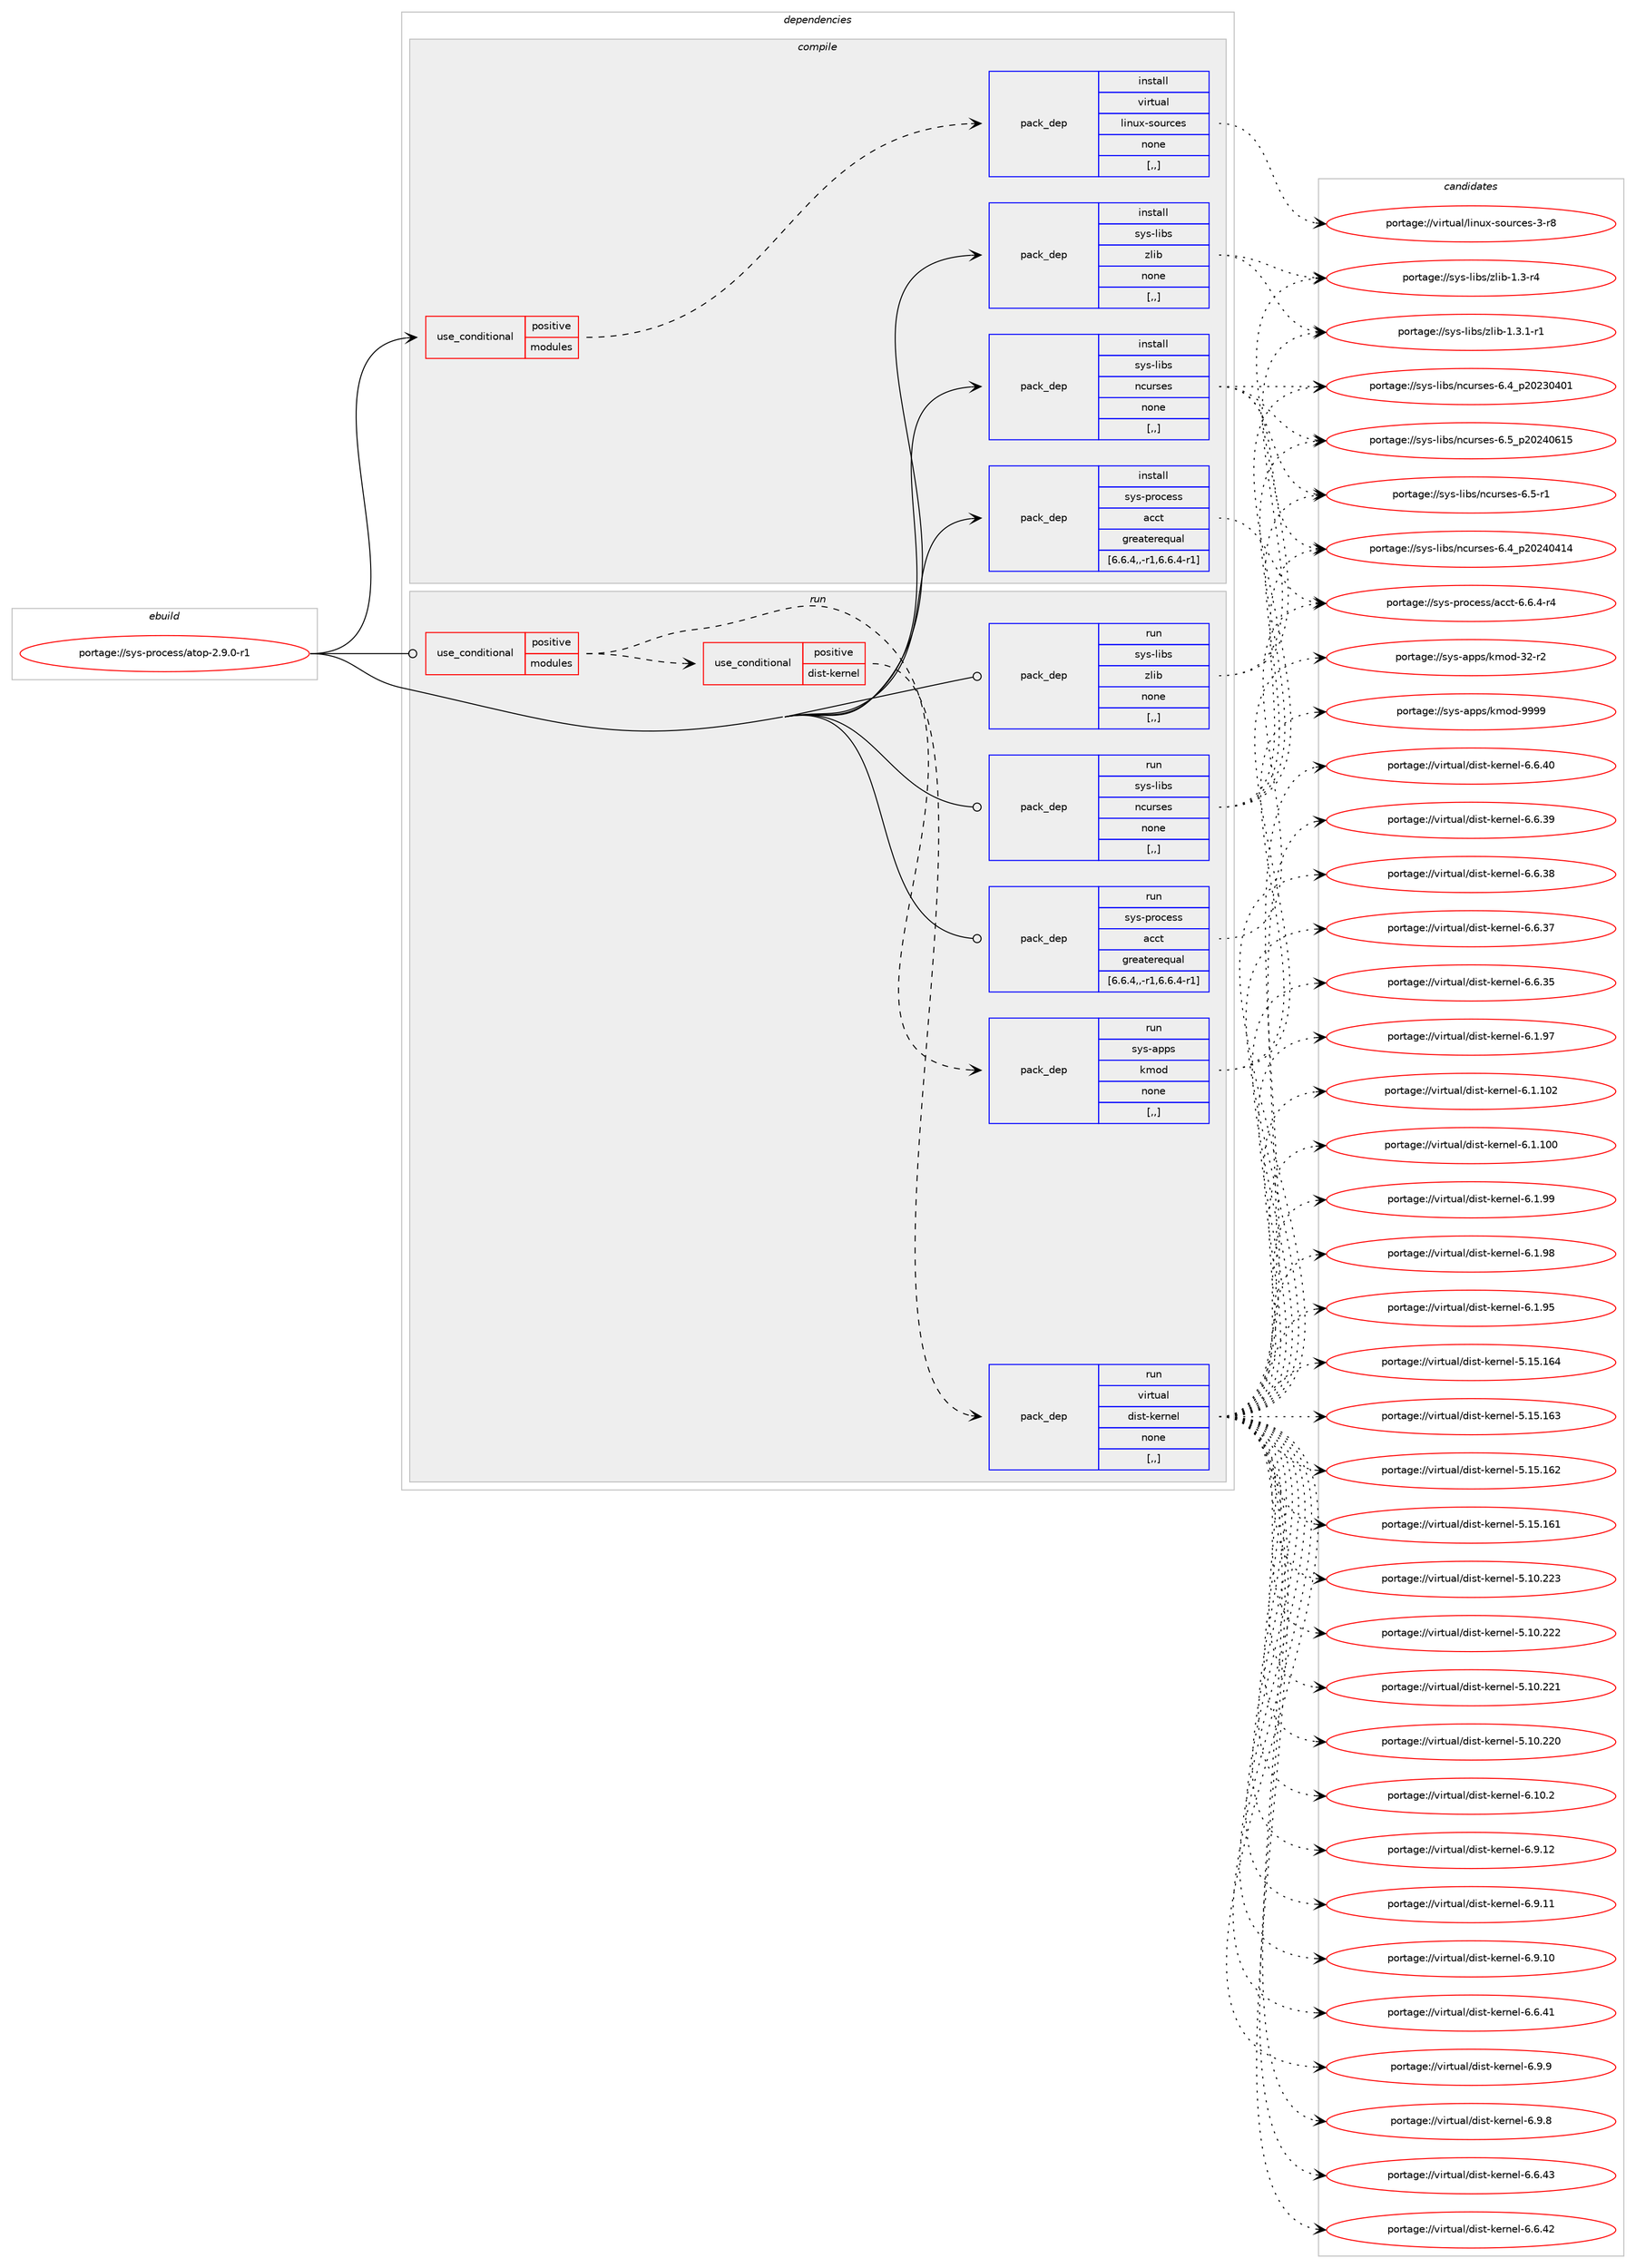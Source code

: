 digraph prolog {

# *************
# Graph options
# *************

newrank=true;
concentrate=true;
compound=true;
graph [rankdir=LR,fontname=Helvetica,fontsize=10,ranksep=1.5];#, ranksep=2.5, nodesep=0.2];
edge  [arrowhead=vee];
node  [fontname=Helvetica,fontsize=10];

# **********
# The ebuild
# **********

subgraph cluster_leftcol {
color=gray;
label=<<i>ebuild</i>>;
id [label="portage://sys-process/atop-2.9.0-r1", color=red, width=4, href="../sys-process/atop-2.9.0-r1.svg"];
}

# ****************
# The dependencies
# ****************

subgraph cluster_midcol {
color=gray;
label=<<i>dependencies</i>>;
subgraph cluster_compile {
fillcolor="#eeeeee";
style=filled;
label=<<i>compile</i>>;
subgraph cond118329 {
dependency443070 [label=<<TABLE BORDER="0" CELLBORDER="1" CELLSPACING="0" CELLPADDING="4"><TR><TD ROWSPAN="3" CELLPADDING="10">use_conditional</TD></TR><TR><TD>positive</TD></TR><TR><TD>modules</TD></TR></TABLE>>, shape=none, color=red];
subgraph pack321735 {
dependency443071 [label=<<TABLE BORDER="0" CELLBORDER="1" CELLSPACING="0" CELLPADDING="4" WIDTH="220"><TR><TD ROWSPAN="6" CELLPADDING="30">pack_dep</TD></TR><TR><TD WIDTH="110">install</TD></TR><TR><TD>virtual</TD></TR><TR><TD>linux-sources</TD></TR><TR><TD>none</TD></TR><TR><TD>[,,]</TD></TR></TABLE>>, shape=none, color=blue];
}
dependency443070:e -> dependency443071:w [weight=20,style="dashed",arrowhead="vee"];
}
id:e -> dependency443070:w [weight=20,style="solid",arrowhead="vee"];
subgraph pack321736 {
dependency443072 [label=<<TABLE BORDER="0" CELLBORDER="1" CELLSPACING="0" CELLPADDING="4" WIDTH="220"><TR><TD ROWSPAN="6" CELLPADDING="30">pack_dep</TD></TR><TR><TD WIDTH="110">install</TD></TR><TR><TD>sys-libs</TD></TR><TR><TD>ncurses</TD></TR><TR><TD>none</TD></TR><TR><TD>[,,]</TD></TR></TABLE>>, shape=none, color=blue];
}
id:e -> dependency443072:w [weight=20,style="solid",arrowhead="vee"];
subgraph pack321737 {
dependency443073 [label=<<TABLE BORDER="0" CELLBORDER="1" CELLSPACING="0" CELLPADDING="4" WIDTH="220"><TR><TD ROWSPAN="6" CELLPADDING="30">pack_dep</TD></TR><TR><TD WIDTH="110">install</TD></TR><TR><TD>sys-libs</TD></TR><TR><TD>zlib</TD></TR><TR><TD>none</TD></TR><TR><TD>[,,]</TD></TR></TABLE>>, shape=none, color=blue];
}
id:e -> dependency443073:w [weight=20,style="solid",arrowhead="vee"];
subgraph pack321738 {
dependency443074 [label=<<TABLE BORDER="0" CELLBORDER="1" CELLSPACING="0" CELLPADDING="4" WIDTH="220"><TR><TD ROWSPAN="6" CELLPADDING="30">pack_dep</TD></TR><TR><TD WIDTH="110">install</TD></TR><TR><TD>sys-process</TD></TR><TR><TD>acct</TD></TR><TR><TD>greaterequal</TD></TR><TR><TD>[6.6.4,,-r1,6.6.4-r1]</TD></TR></TABLE>>, shape=none, color=blue];
}
id:e -> dependency443074:w [weight=20,style="solid",arrowhead="vee"];
}
subgraph cluster_compileandrun {
fillcolor="#eeeeee";
style=filled;
label=<<i>compile and run</i>>;
}
subgraph cluster_run {
fillcolor="#eeeeee";
style=filled;
label=<<i>run</i>>;
subgraph cond118330 {
dependency443075 [label=<<TABLE BORDER="0" CELLBORDER="1" CELLSPACING="0" CELLPADDING="4"><TR><TD ROWSPAN="3" CELLPADDING="10">use_conditional</TD></TR><TR><TD>positive</TD></TR><TR><TD>modules</TD></TR></TABLE>>, shape=none, color=red];
subgraph pack321739 {
dependency443076 [label=<<TABLE BORDER="0" CELLBORDER="1" CELLSPACING="0" CELLPADDING="4" WIDTH="220"><TR><TD ROWSPAN="6" CELLPADDING="30">pack_dep</TD></TR><TR><TD WIDTH="110">run</TD></TR><TR><TD>sys-apps</TD></TR><TR><TD>kmod</TD></TR><TR><TD>none</TD></TR><TR><TD>[,,]</TD></TR></TABLE>>, shape=none, color=blue];
}
dependency443075:e -> dependency443076:w [weight=20,style="dashed",arrowhead="vee"];
subgraph cond118331 {
dependency443077 [label=<<TABLE BORDER="0" CELLBORDER="1" CELLSPACING="0" CELLPADDING="4"><TR><TD ROWSPAN="3" CELLPADDING="10">use_conditional</TD></TR><TR><TD>positive</TD></TR><TR><TD>dist-kernel</TD></TR></TABLE>>, shape=none, color=red];
subgraph pack321740 {
dependency443078 [label=<<TABLE BORDER="0" CELLBORDER="1" CELLSPACING="0" CELLPADDING="4" WIDTH="220"><TR><TD ROWSPAN="6" CELLPADDING="30">pack_dep</TD></TR><TR><TD WIDTH="110">run</TD></TR><TR><TD>virtual</TD></TR><TR><TD>dist-kernel</TD></TR><TR><TD>none</TD></TR><TR><TD>[,,]</TD></TR></TABLE>>, shape=none, color=blue];
}
dependency443077:e -> dependency443078:w [weight=20,style="dashed",arrowhead="vee"];
}
dependency443075:e -> dependency443077:w [weight=20,style="dashed",arrowhead="vee"];
}
id:e -> dependency443075:w [weight=20,style="solid",arrowhead="odot"];
subgraph pack321741 {
dependency443079 [label=<<TABLE BORDER="0" CELLBORDER="1" CELLSPACING="0" CELLPADDING="4" WIDTH="220"><TR><TD ROWSPAN="6" CELLPADDING="30">pack_dep</TD></TR><TR><TD WIDTH="110">run</TD></TR><TR><TD>sys-libs</TD></TR><TR><TD>ncurses</TD></TR><TR><TD>none</TD></TR><TR><TD>[,,]</TD></TR></TABLE>>, shape=none, color=blue];
}
id:e -> dependency443079:w [weight=20,style="solid",arrowhead="odot"];
subgraph pack321742 {
dependency443080 [label=<<TABLE BORDER="0" CELLBORDER="1" CELLSPACING="0" CELLPADDING="4" WIDTH="220"><TR><TD ROWSPAN="6" CELLPADDING="30">pack_dep</TD></TR><TR><TD WIDTH="110">run</TD></TR><TR><TD>sys-libs</TD></TR><TR><TD>zlib</TD></TR><TR><TD>none</TD></TR><TR><TD>[,,]</TD></TR></TABLE>>, shape=none, color=blue];
}
id:e -> dependency443080:w [weight=20,style="solid",arrowhead="odot"];
subgraph pack321743 {
dependency443081 [label=<<TABLE BORDER="0" CELLBORDER="1" CELLSPACING="0" CELLPADDING="4" WIDTH="220"><TR><TD ROWSPAN="6" CELLPADDING="30">pack_dep</TD></TR><TR><TD WIDTH="110">run</TD></TR><TR><TD>sys-process</TD></TR><TR><TD>acct</TD></TR><TR><TD>greaterequal</TD></TR><TR><TD>[6.6.4,,-r1,6.6.4-r1]</TD></TR></TABLE>>, shape=none, color=blue];
}
id:e -> dependency443081:w [weight=20,style="solid",arrowhead="odot"];
}
}

# **************
# The candidates
# **************

subgraph cluster_choices {
rank=same;
color=gray;
label=<<i>candidates</i>>;

subgraph choice321735 {
color=black;
nodesep=1;
choice1181051141161179710847108105110117120451151111171149910111545514511456 [label="portage://virtual/linux-sources-3-r8", color=red, width=4,href="../virtual/linux-sources-3-r8.svg"];
dependency443071:e -> choice1181051141161179710847108105110117120451151111171149910111545514511456:w [style=dotted,weight="100"];
}
subgraph choice321736 {
color=black;
nodesep=1;
choice1151211154510810598115471109911711411510111545544653951125048505248544953 [label="portage://sys-libs/ncurses-6.5_p20240615", color=red, width=4,href="../sys-libs/ncurses-6.5_p20240615.svg"];
choice11512111545108105981154711099117114115101115455446534511449 [label="portage://sys-libs/ncurses-6.5-r1", color=red, width=4,href="../sys-libs/ncurses-6.5-r1.svg"];
choice1151211154510810598115471109911711411510111545544652951125048505248524952 [label="portage://sys-libs/ncurses-6.4_p20240414", color=red, width=4,href="../sys-libs/ncurses-6.4_p20240414.svg"];
choice1151211154510810598115471109911711411510111545544652951125048505148524849 [label="portage://sys-libs/ncurses-6.4_p20230401", color=red, width=4,href="../sys-libs/ncurses-6.4_p20230401.svg"];
dependency443072:e -> choice1151211154510810598115471109911711411510111545544653951125048505248544953:w [style=dotted,weight="100"];
dependency443072:e -> choice11512111545108105981154711099117114115101115455446534511449:w [style=dotted,weight="100"];
dependency443072:e -> choice1151211154510810598115471109911711411510111545544652951125048505248524952:w [style=dotted,weight="100"];
dependency443072:e -> choice1151211154510810598115471109911711411510111545544652951125048505148524849:w [style=dotted,weight="100"];
}
subgraph choice321737 {
color=black;
nodesep=1;
choice115121115451081059811547122108105984549465146494511449 [label="portage://sys-libs/zlib-1.3.1-r1", color=red, width=4,href="../sys-libs/zlib-1.3.1-r1.svg"];
choice11512111545108105981154712210810598454946514511452 [label="portage://sys-libs/zlib-1.3-r4", color=red, width=4,href="../sys-libs/zlib-1.3-r4.svg"];
dependency443073:e -> choice115121115451081059811547122108105984549465146494511449:w [style=dotted,weight="100"];
dependency443073:e -> choice11512111545108105981154712210810598454946514511452:w [style=dotted,weight="100"];
}
subgraph choice321738 {
color=black;
nodesep=1;
choice1151211154511211411199101115115479799991164554465446524511452 [label="portage://sys-process/acct-6.6.4-r4", color=red, width=4,href="../sys-process/acct-6.6.4-r4.svg"];
dependency443074:e -> choice1151211154511211411199101115115479799991164554465446524511452:w [style=dotted,weight="100"];
}
subgraph choice321739 {
color=black;
nodesep=1;
choice1151211154597112112115471071091111004557575757 [label="portage://sys-apps/kmod-9999", color=red, width=4,href="../sys-apps/kmod-9999.svg"];
choice1151211154597112112115471071091111004551504511450 [label="portage://sys-apps/kmod-32-r2", color=red, width=4,href="../sys-apps/kmod-32-r2.svg"];
dependency443076:e -> choice1151211154597112112115471071091111004557575757:w [style=dotted,weight="100"];
dependency443076:e -> choice1151211154597112112115471071091111004551504511450:w [style=dotted,weight="100"];
}
subgraph choice321740 {
color=black;
nodesep=1;
choice11810511411611797108471001051151164510710111411010110845544649484650 [label="portage://virtual/dist-kernel-6.10.2", color=red, width=4,href="../virtual/dist-kernel-6.10.2.svg"];
choice11810511411611797108471001051151164510710111411010110845544657464950 [label="portage://virtual/dist-kernel-6.9.12", color=red, width=4,href="../virtual/dist-kernel-6.9.12.svg"];
choice11810511411611797108471001051151164510710111411010110845544657464949 [label="portage://virtual/dist-kernel-6.9.11", color=red, width=4,href="../virtual/dist-kernel-6.9.11.svg"];
choice11810511411611797108471001051151164510710111411010110845544657464948 [label="portage://virtual/dist-kernel-6.9.10", color=red, width=4,href="../virtual/dist-kernel-6.9.10.svg"];
choice118105114116117971084710010511511645107101114110101108455446574657 [label="portage://virtual/dist-kernel-6.9.9", color=red, width=4,href="../virtual/dist-kernel-6.9.9.svg"];
choice118105114116117971084710010511511645107101114110101108455446574656 [label="portage://virtual/dist-kernel-6.9.8", color=red, width=4,href="../virtual/dist-kernel-6.9.8.svg"];
choice11810511411611797108471001051151164510710111411010110845544654465251 [label="portage://virtual/dist-kernel-6.6.43", color=red, width=4,href="../virtual/dist-kernel-6.6.43.svg"];
choice11810511411611797108471001051151164510710111411010110845544654465250 [label="portage://virtual/dist-kernel-6.6.42", color=red, width=4,href="../virtual/dist-kernel-6.6.42.svg"];
choice11810511411611797108471001051151164510710111411010110845544654465249 [label="portage://virtual/dist-kernel-6.6.41", color=red, width=4,href="../virtual/dist-kernel-6.6.41.svg"];
choice11810511411611797108471001051151164510710111411010110845544654465248 [label="portage://virtual/dist-kernel-6.6.40", color=red, width=4,href="../virtual/dist-kernel-6.6.40.svg"];
choice11810511411611797108471001051151164510710111411010110845544654465157 [label="portage://virtual/dist-kernel-6.6.39", color=red, width=4,href="../virtual/dist-kernel-6.6.39.svg"];
choice11810511411611797108471001051151164510710111411010110845544654465156 [label="portage://virtual/dist-kernel-6.6.38", color=red, width=4,href="../virtual/dist-kernel-6.6.38.svg"];
choice11810511411611797108471001051151164510710111411010110845544654465155 [label="portage://virtual/dist-kernel-6.6.37", color=red, width=4,href="../virtual/dist-kernel-6.6.37.svg"];
choice11810511411611797108471001051151164510710111411010110845544654465153 [label="portage://virtual/dist-kernel-6.6.35", color=red, width=4,href="../virtual/dist-kernel-6.6.35.svg"];
choice1181051141161179710847100105115116451071011141101011084554464946494850 [label="portage://virtual/dist-kernel-6.1.102", color=red, width=4,href="../virtual/dist-kernel-6.1.102.svg"];
choice1181051141161179710847100105115116451071011141101011084554464946494848 [label="portage://virtual/dist-kernel-6.1.100", color=red, width=4,href="../virtual/dist-kernel-6.1.100.svg"];
choice11810511411611797108471001051151164510710111411010110845544649465757 [label="portage://virtual/dist-kernel-6.1.99", color=red, width=4,href="../virtual/dist-kernel-6.1.99.svg"];
choice11810511411611797108471001051151164510710111411010110845544649465756 [label="portage://virtual/dist-kernel-6.1.98", color=red, width=4,href="../virtual/dist-kernel-6.1.98.svg"];
choice11810511411611797108471001051151164510710111411010110845544649465755 [label="portage://virtual/dist-kernel-6.1.97", color=red, width=4,href="../virtual/dist-kernel-6.1.97.svg"];
choice11810511411611797108471001051151164510710111411010110845544649465753 [label="portage://virtual/dist-kernel-6.1.95", color=red, width=4,href="../virtual/dist-kernel-6.1.95.svg"];
choice118105114116117971084710010511511645107101114110101108455346495346495452 [label="portage://virtual/dist-kernel-5.15.164", color=red, width=4,href="../virtual/dist-kernel-5.15.164.svg"];
choice118105114116117971084710010511511645107101114110101108455346495346495451 [label="portage://virtual/dist-kernel-5.15.163", color=red, width=4,href="../virtual/dist-kernel-5.15.163.svg"];
choice118105114116117971084710010511511645107101114110101108455346495346495450 [label="portage://virtual/dist-kernel-5.15.162", color=red, width=4,href="../virtual/dist-kernel-5.15.162.svg"];
choice118105114116117971084710010511511645107101114110101108455346495346495449 [label="portage://virtual/dist-kernel-5.15.161", color=red, width=4,href="../virtual/dist-kernel-5.15.161.svg"];
choice118105114116117971084710010511511645107101114110101108455346494846505051 [label="portage://virtual/dist-kernel-5.10.223", color=red, width=4,href="../virtual/dist-kernel-5.10.223.svg"];
choice118105114116117971084710010511511645107101114110101108455346494846505050 [label="portage://virtual/dist-kernel-5.10.222", color=red, width=4,href="../virtual/dist-kernel-5.10.222.svg"];
choice118105114116117971084710010511511645107101114110101108455346494846505049 [label="portage://virtual/dist-kernel-5.10.221", color=red, width=4,href="../virtual/dist-kernel-5.10.221.svg"];
choice118105114116117971084710010511511645107101114110101108455346494846505048 [label="portage://virtual/dist-kernel-5.10.220", color=red, width=4,href="../virtual/dist-kernel-5.10.220.svg"];
dependency443078:e -> choice11810511411611797108471001051151164510710111411010110845544649484650:w [style=dotted,weight="100"];
dependency443078:e -> choice11810511411611797108471001051151164510710111411010110845544657464950:w [style=dotted,weight="100"];
dependency443078:e -> choice11810511411611797108471001051151164510710111411010110845544657464949:w [style=dotted,weight="100"];
dependency443078:e -> choice11810511411611797108471001051151164510710111411010110845544657464948:w [style=dotted,weight="100"];
dependency443078:e -> choice118105114116117971084710010511511645107101114110101108455446574657:w [style=dotted,weight="100"];
dependency443078:e -> choice118105114116117971084710010511511645107101114110101108455446574656:w [style=dotted,weight="100"];
dependency443078:e -> choice11810511411611797108471001051151164510710111411010110845544654465251:w [style=dotted,weight="100"];
dependency443078:e -> choice11810511411611797108471001051151164510710111411010110845544654465250:w [style=dotted,weight="100"];
dependency443078:e -> choice11810511411611797108471001051151164510710111411010110845544654465249:w [style=dotted,weight="100"];
dependency443078:e -> choice11810511411611797108471001051151164510710111411010110845544654465248:w [style=dotted,weight="100"];
dependency443078:e -> choice11810511411611797108471001051151164510710111411010110845544654465157:w [style=dotted,weight="100"];
dependency443078:e -> choice11810511411611797108471001051151164510710111411010110845544654465156:w [style=dotted,weight="100"];
dependency443078:e -> choice11810511411611797108471001051151164510710111411010110845544654465155:w [style=dotted,weight="100"];
dependency443078:e -> choice11810511411611797108471001051151164510710111411010110845544654465153:w [style=dotted,weight="100"];
dependency443078:e -> choice1181051141161179710847100105115116451071011141101011084554464946494850:w [style=dotted,weight="100"];
dependency443078:e -> choice1181051141161179710847100105115116451071011141101011084554464946494848:w [style=dotted,weight="100"];
dependency443078:e -> choice11810511411611797108471001051151164510710111411010110845544649465757:w [style=dotted,weight="100"];
dependency443078:e -> choice11810511411611797108471001051151164510710111411010110845544649465756:w [style=dotted,weight="100"];
dependency443078:e -> choice11810511411611797108471001051151164510710111411010110845544649465755:w [style=dotted,weight="100"];
dependency443078:e -> choice11810511411611797108471001051151164510710111411010110845544649465753:w [style=dotted,weight="100"];
dependency443078:e -> choice118105114116117971084710010511511645107101114110101108455346495346495452:w [style=dotted,weight="100"];
dependency443078:e -> choice118105114116117971084710010511511645107101114110101108455346495346495451:w [style=dotted,weight="100"];
dependency443078:e -> choice118105114116117971084710010511511645107101114110101108455346495346495450:w [style=dotted,weight="100"];
dependency443078:e -> choice118105114116117971084710010511511645107101114110101108455346495346495449:w [style=dotted,weight="100"];
dependency443078:e -> choice118105114116117971084710010511511645107101114110101108455346494846505051:w [style=dotted,weight="100"];
dependency443078:e -> choice118105114116117971084710010511511645107101114110101108455346494846505050:w [style=dotted,weight="100"];
dependency443078:e -> choice118105114116117971084710010511511645107101114110101108455346494846505049:w [style=dotted,weight="100"];
dependency443078:e -> choice118105114116117971084710010511511645107101114110101108455346494846505048:w [style=dotted,weight="100"];
}
subgraph choice321741 {
color=black;
nodesep=1;
choice1151211154510810598115471109911711411510111545544653951125048505248544953 [label="portage://sys-libs/ncurses-6.5_p20240615", color=red, width=4,href="../sys-libs/ncurses-6.5_p20240615.svg"];
choice11512111545108105981154711099117114115101115455446534511449 [label="portage://sys-libs/ncurses-6.5-r1", color=red, width=4,href="../sys-libs/ncurses-6.5-r1.svg"];
choice1151211154510810598115471109911711411510111545544652951125048505248524952 [label="portage://sys-libs/ncurses-6.4_p20240414", color=red, width=4,href="../sys-libs/ncurses-6.4_p20240414.svg"];
choice1151211154510810598115471109911711411510111545544652951125048505148524849 [label="portage://sys-libs/ncurses-6.4_p20230401", color=red, width=4,href="../sys-libs/ncurses-6.4_p20230401.svg"];
dependency443079:e -> choice1151211154510810598115471109911711411510111545544653951125048505248544953:w [style=dotted,weight="100"];
dependency443079:e -> choice11512111545108105981154711099117114115101115455446534511449:w [style=dotted,weight="100"];
dependency443079:e -> choice1151211154510810598115471109911711411510111545544652951125048505248524952:w [style=dotted,weight="100"];
dependency443079:e -> choice1151211154510810598115471109911711411510111545544652951125048505148524849:w [style=dotted,weight="100"];
}
subgraph choice321742 {
color=black;
nodesep=1;
choice115121115451081059811547122108105984549465146494511449 [label="portage://sys-libs/zlib-1.3.1-r1", color=red, width=4,href="../sys-libs/zlib-1.3.1-r1.svg"];
choice11512111545108105981154712210810598454946514511452 [label="portage://sys-libs/zlib-1.3-r4", color=red, width=4,href="../sys-libs/zlib-1.3-r4.svg"];
dependency443080:e -> choice115121115451081059811547122108105984549465146494511449:w [style=dotted,weight="100"];
dependency443080:e -> choice11512111545108105981154712210810598454946514511452:w [style=dotted,weight="100"];
}
subgraph choice321743 {
color=black;
nodesep=1;
choice1151211154511211411199101115115479799991164554465446524511452 [label="portage://sys-process/acct-6.6.4-r4", color=red, width=4,href="../sys-process/acct-6.6.4-r4.svg"];
dependency443081:e -> choice1151211154511211411199101115115479799991164554465446524511452:w [style=dotted,weight="100"];
}
}

}
